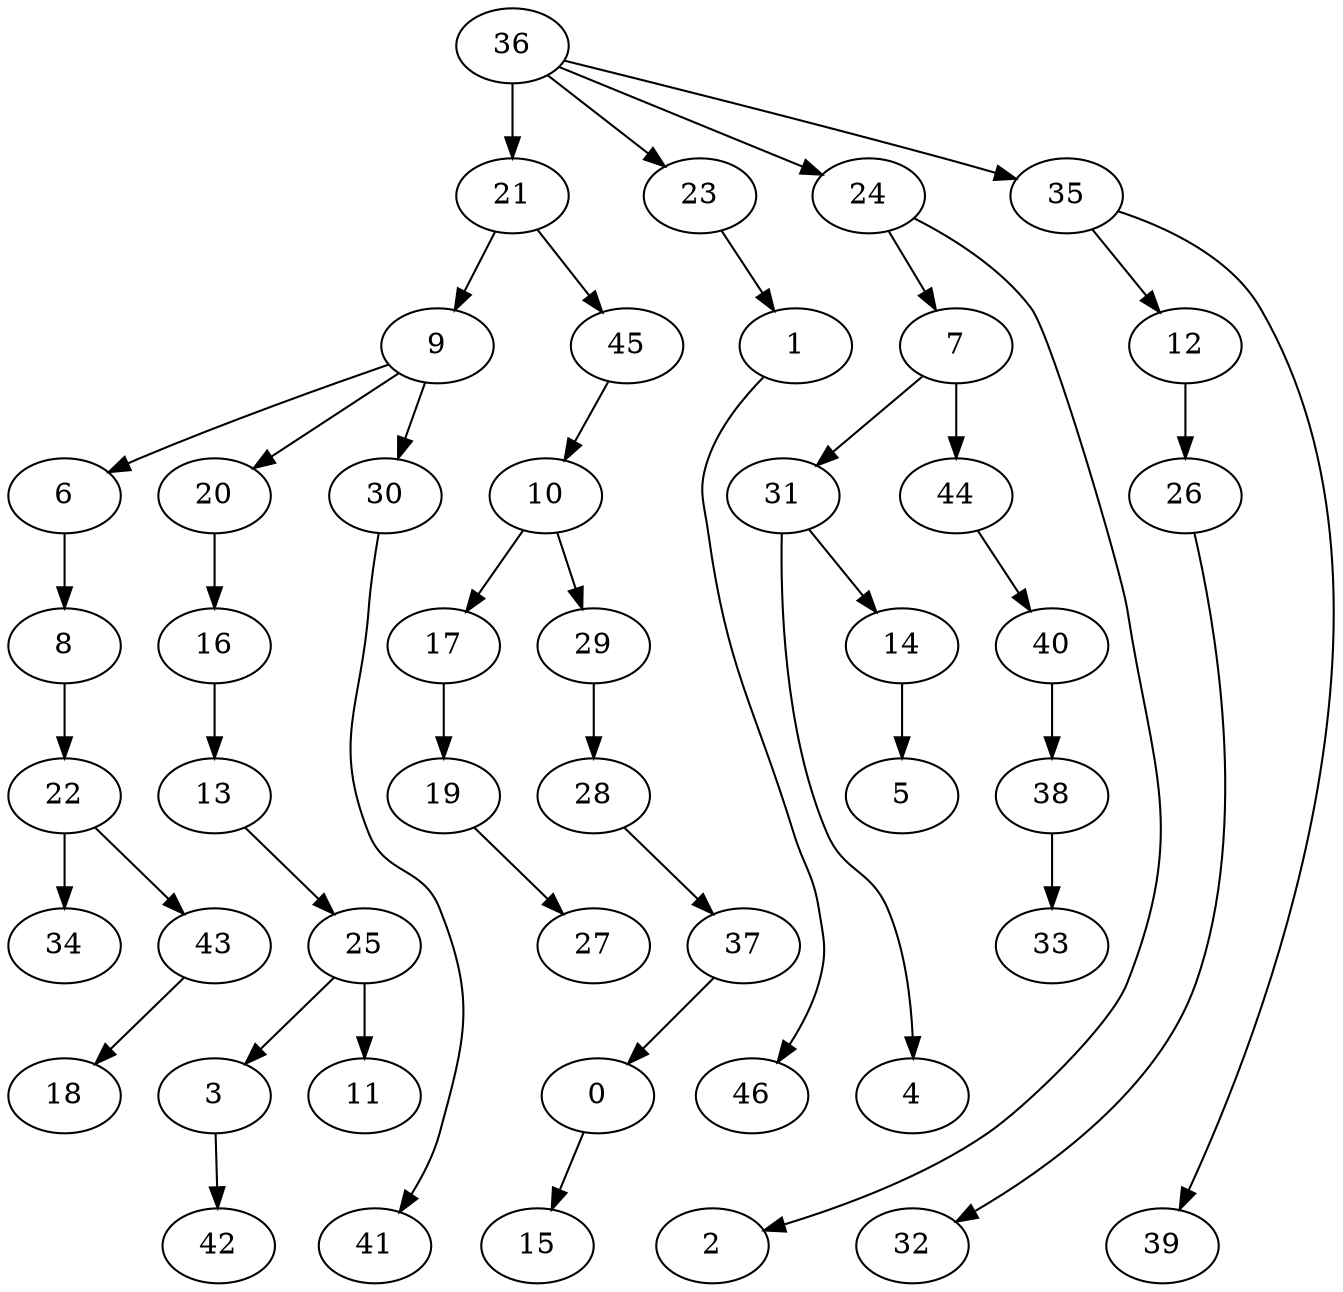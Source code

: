 digraph G {
    0;
    15;
    1;
    46;
    3;
    42;
    6;
    8;
    22;
    7;
    31;
    44;
    4;
    14;
    40;
    34;
    43;
    9;
    20;
    30;
    16;
    41;
    10;
    17;
    29;
    19;
    28;
    12;
    26;
    32;
    13;
    25;
    11;
    5;
    27;
    21;
    45;
    18;
    23;
    24;
    2;
    37;
    35;
    39;
    36;
    38;
    33;
    0 -> 15 [weight=0];
    1 -> 46 [weight=0];
    3 -> 42 [weight=0];
    6 -> 8 [weight=0];
    8 -> 22 [weight=0];
    22 -> 34 [weight=0];
    22 -> 43 [weight=0];
    7 -> 31 [weight=0];
    7 -> 44 [weight=1];
    31 -> 4 [weight=0];
    31 -> 14 [weight=0];
    44 -> 40 [weight=0];
    14 -> 5 [weight=0];
    40 -> 38 [weight=0];
    43 -> 18 [weight=0];
    9 -> 6 [weight=0];
    9 -> 20 [weight=0];
    9 -> 30 [weight=0];
    20 -> 16 [weight=0];
    30 -> 41 [weight=0];
    16 -> 13 [weight=0];
    10 -> 17 [weight=0];
    10 -> 29 [weight=0];
    17 -> 19 [weight=0];
    29 -> 28 [weight=0];
    19 -> 27 [weight=0];
    28 -> 37 [weight=0];
    12 -> 26 [weight=0];
    26 -> 32 [weight=0];
    13 -> 25 [weight=0];
    25 -> 3 [weight=0];
    25 -> 11 [weight=0];
    21 -> 9 [weight=0];
    21 -> 45 [weight=0];
    45 -> 10 [weight=0];
    23 -> 1 [weight=0];
    24 -> 2 [weight=0];
    24 -> 7 [weight=0];
    37 -> 0 [weight=0];
    35 -> 12 [weight=0];
    35 -> 39 [weight=0];
    36 -> 21 [weight=1];
    36 -> 23 [weight=0];
    36 -> 24 [weight=0];
    36 -> 35 [weight=0];
    38 -> 33 [weight=0];
}
